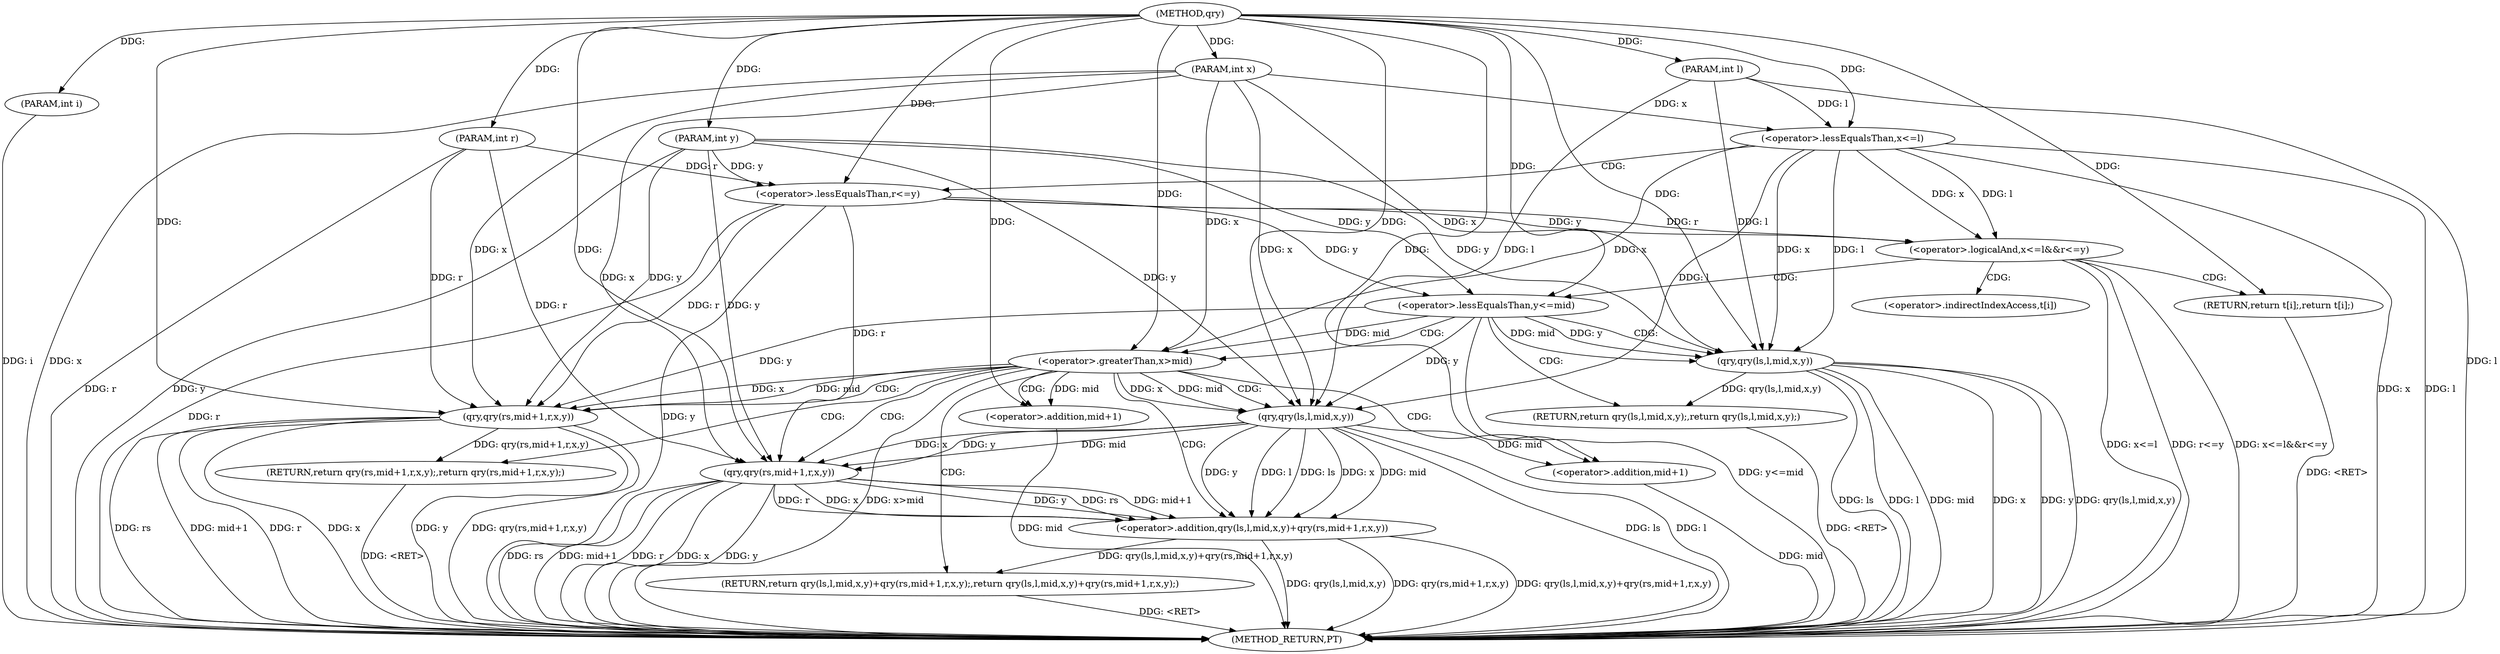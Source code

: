 digraph "qry" {  
"1000581" [label = "(METHOD,qry)" ]
"1000640" [label = "(METHOD_RETURN,PT)" ]
"1000582" [label = "(PARAM,int i)" ]
"1000583" [label = "(PARAM,int l)" ]
"1000584" [label = "(PARAM,int r)" ]
"1000585" [label = "(PARAM,int x)" ]
"1000586" [label = "(PARAM,int y)" ]
"1000624" [label = "(RETURN,return qry(ls,l,mid,x,y)+qry(rs,mid+1,r,x,y);,return qry(ls,l,mid,x,y)+qry(rs,mid+1,r,x,y);)" ]
"1000589" [label = "(<operator>.logicalAnd,x<=l&&r<=y)" ]
"1000596" [label = "(RETURN,return t[i];,return t[i];)" ]
"1000601" [label = "(<operator>.lessEqualsThan,y<=mid)" ]
"1000604" [label = "(RETURN,return qry(ls,l,mid,x,y);,return qry(ls,l,mid,x,y);)" ]
"1000612" [label = "(<operator>.greaterThan,x>mid)" ]
"1000615" [label = "(RETURN,return qry(rs,mid+1,r,x,y);,return qry(rs,mid+1,r,x,y);)" ]
"1000625" [label = "(<operator>.addition,qry(ls,l,mid,x,y)+qry(rs,mid+1,r,x,y))" ]
"1000605" [label = "(qry,qry(ls,l,mid,x,y))" ]
"1000616" [label = "(qry,qry(rs,mid+1,r,x,y))" ]
"1000590" [label = "(<operator>.lessEqualsThan,x<=l)" ]
"1000593" [label = "(<operator>.lessEqualsThan,r<=y)" ]
"1000626" [label = "(qry,qry(ls,l,mid,x,y))" ]
"1000632" [label = "(qry,qry(rs,mid+1,r,x,y))" ]
"1000618" [label = "(<operator>.addition,mid+1)" ]
"1000634" [label = "(<operator>.addition,mid+1)" ]
"1000597" [label = "(<operator>.indirectIndexAccess,t[i])" ]
  "1000604" -> "1000640"  [ label = "DDG: <RET>"] 
  "1000582" -> "1000640"  [ label = "DDG: i"] 
  "1000583" -> "1000640"  [ label = "DDG: l"] 
  "1000584" -> "1000640"  [ label = "DDG: r"] 
  "1000585" -> "1000640"  [ label = "DDG: x"] 
  "1000586" -> "1000640"  [ label = "DDG: y"] 
  "1000590" -> "1000640"  [ label = "DDG: x"] 
  "1000590" -> "1000640"  [ label = "DDG: l"] 
  "1000589" -> "1000640"  [ label = "DDG: x<=l"] 
  "1000593" -> "1000640"  [ label = "DDG: r"] 
  "1000593" -> "1000640"  [ label = "DDG: y"] 
  "1000589" -> "1000640"  [ label = "DDG: r<=y"] 
  "1000589" -> "1000640"  [ label = "DDG: x<=l&&r<=y"] 
  "1000601" -> "1000640"  [ label = "DDG: y<=mid"] 
  "1000612" -> "1000640"  [ label = "DDG: x>mid"] 
  "1000626" -> "1000640"  [ label = "DDG: ls"] 
  "1000626" -> "1000640"  [ label = "DDG: l"] 
  "1000625" -> "1000640"  [ label = "DDG: qry(ls,l,mid,x,y)"] 
  "1000632" -> "1000640"  [ label = "DDG: rs"] 
  "1000634" -> "1000640"  [ label = "DDG: mid"] 
  "1000632" -> "1000640"  [ label = "DDG: mid+1"] 
  "1000632" -> "1000640"  [ label = "DDG: r"] 
  "1000632" -> "1000640"  [ label = "DDG: x"] 
  "1000632" -> "1000640"  [ label = "DDG: y"] 
  "1000625" -> "1000640"  [ label = "DDG: qry(rs,mid+1,r,x,y)"] 
  "1000625" -> "1000640"  [ label = "DDG: qry(ls,l,mid,x,y)+qry(rs,mid+1,r,x,y)"] 
  "1000616" -> "1000640"  [ label = "DDG: rs"] 
  "1000618" -> "1000640"  [ label = "DDG: mid"] 
  "1000616" -> "1000640"  [ label = "DDG: mid+1"] 
  "1000616" -> "1000640"  [ label = "DDG: r"] 
  "1000616" -> "1000640"  [ label = "DDG: x"] 
  "1000616" -> "1000640"  [ label = "DDG: y"] 
  "1000616" -> "1000640"  [ label = "DDG: qry(rs,mid+1,r,x,y)"] 
  "1000605" -> "1000640"  [ label = "DDG: ls"] 
  "1000605" -> "1000640"  [ label = "DDG: l"] 
  "1000605" -> "1000640"  [ label = "DDG: mid"] 
  "1000605" -> "1000640"  [ label = "DDG: x"] 
  "1000605" -> "1000640"  [ label = "DDG: y"] 
  "1000605" -> "1000640"  [ label = "DDG: qry(ls,l,mid,x,y)"] 
  "1000624" -> "1000640"  [ label = "DDG: <RET>"] 
  "1000596" -> "1000640"  [ label = "DDG: <RET>"] 
  "1000615" -> "1000640"  [ label = "DDG: <RET>"] 
  "1000581" -> "1000582"  [ label = "DDG: "] 
  "1000581" -> "1000583"  [ label = "DDG: "] 
  "1000581" -> "1000584"  [ label = "DDG: "] 
  "1000581" -> "1000585"  [ label = "DDG: "] 
  "1000581" -> "1000586"  [ label = "DDG: "] 
  "1000625" -> "1000624"  [ label = "DDG: qry(ls,l,mid,x,y)+qry(rs,mid+1,r,x,y)"] 
  "1000581" -> "1000596"  [ label = "DDG: "] 
  "1000605" -> "1000604"  [ label = "DDG: qry(ls,l,mid,x,y)"] 
  "1000616" -> "1000615"  [ label = "DDG: qry(rs,mid+1,r,x,y)"] 
  "1000626" -> "1000625"  [ label = "DDG: y"] 
  "1000626" -> "1000625"  [ label = "DDG: l"] 
  "1000626" -> "1000625"  [ label = "DDG: ls"] 
  "1000626" -> "1000625"  [ label = "DDG: x"] 
  "1000626" -> "1000625"  [ label = "DDG: mid"] 
  "1000632" -> "1000625"  [ label = "DDG: x"] 
  "1000632" -> "1000625"  [ label = "DDG: y"] 
  "1000632" -> "1000625"  [ label = "DDG: rs"] 
  "1000632" -> "1000625"  [ label = "DDG: mid+1"] 
  "1000632" -> "1000625"  [ label = "DDG: r"] 
  "1000590" -> "1000589"  [ label = "DDG: x"] 
  "1000590" -> "1000589"  [ label = "DDG: l"] 
  "1000593" -> "1000589"  [ label = "DDG: y"] 
  "1000593" -> "1000589"  [ label = "DDG: r"] 
  "1000593" -> "1000601"  [ label = "DDG: y"] 
  "1000586" -> "1000601"  [ label = "DDG: y"] 
  "1000581" -> "1000601"  [ label = "DDG: "] 
  "1000590" -> "1000612"  [ label = "DDG: x"] 
  "1000585" -> "1000612"  [ label = "DDG: x"] 
  "1000581" -> "1000612"  [ label = "DDG: "] 
  "1000601" -> "1000612"  [ label = "DDG: mid"] 
  "1000585" -> "1000590"  [ label = "DDG: x"] 
  "1000581" -> "1000590"  [ label = "DDG: "] 
  "1000583" -> "1000590"  [ label = "DDG: l"] 
  "1000584" -> "1000593"  [ label = "DDG: r"] 
  "1000581" -> "1000593"  [ label = "DDG: "] 
  "1000586" -> "1000593"  [ label = "DDG: y"] 
  "1000581" -> "1000605"  [ label = "DDG: "] 
  "1000590" -> "1000605"  [ label = "DDG: x"] 
  "1000585" -> "1000605"  [ label = "DDG: x"] 
  "1000590" -> "1000605"  [ label = "DDG: l"] 
  "1000583" -> "1000605"  [ label = "DDG: l"] 
  "1000601" -> "1000605"  [ label = "DDG: mid"] 
  "1000601" -> "1000605"  [ label = "DDG: y"] 
  "1000586" -> "1000605"  [ label = "DDG: y"] 
  "1000581" -> "1000616"  [ label = "DDG: "] 
  "1000593" -> "1000616"  [ label = "DDG: r"] 
  "1000584" -> "1000616"  [ label = "DDG: r"] 
  "1000601" -> "1000616"  [ label = "DDG: y"] 
  "1000586" -> "1000616"  [ label = "DDG: y"] 
  "1000612" -> "1000616"  [ label = "DDG: x"] 
  "1000585" -> "1000616"  [ label = "DDG: x"] 
  "1000612" -> "1000616"  [ label = "DDG: mid"] 
  "1000581" -> "1000626"  [ label = "DDG: "] 
  "1000601" -> "1000626"  [ label = "DDG: y"] 
  "1000586" -> "1000626"  [ label = "DDG: y"] 
  "1000590" -> "1000626"  [ label = "DDG: l"] 
  "1000583" -> "1000626"  [ label = "DDG: l"] 
  "1000612" -> "1000626"  [ label = "DDG: x"] 
  "1000585" -> "1000626"  [ label = "DDG: x"] 
  "1000612" -> "1000626"  [ label = "DDG: mid"] 
  "1000581" -> "1000632"  [ label = "DDG: "] 
  "1000626" -> "1000632"  [ label = "DDG: x"] 
  "1000585" -> "1000632"  [ label = "DDG: x"] 
  "1000626" -> "1000632"  [ label = "DDG: y"] 
  "1000586" -> "1000632"  [ label = "DDG: y"] 
  "1000626" -> "1000632"  [ label = "DDG: mid"] 
  "1000593" -> "1000632"  [ label = "DDG: r"] 
  "1000584" -> "1000632"  [ label = "DDG: r"] 
  "1000612" -> "1000618"  [ label = "DDG: mid"] 
  "1000581" -> "1000618"  [ label = "DDG: "] 
  "1000626" -> "1000634"  [ label = "DDG: mid"] 
  "1000581" -> "1000634"  [ label = "DDG: "] 
  "1000589" -> "1000596"  [ label = "CDG: "] 
  "1000589" -> "1000601"  [ label = "CDG: "] 
  "1000589" -> "1000597"  [ label = "CDG: "] 
  "1000601" -> "1000612"  [ label = "CDG: "] 
  "1000601" -> "1000605"  [ label = "CDG: "] 
  "1000601" -> "1000604"  [ label = "CDG: "] 
  "1000612" -> "1000624"  [ label = "CDG: "] 
  "1000612" -> "1000625"  [ label = "CDG: "] 
  "1000612" -> "1000618"  [ label = "CDG: "] 
  "1000612" -> "1000632"  [ label = "CDG: "] 
  "1000612" -> "1000626"  [ label = "CDG: "] 
  "1000612" -> "1000616"  [ label = "CDG: "] 
  "1000612" -> "1000615"  [ label = "CDG: "] 
  "1000612" -> "1000634"  [ label = "CDG: "] 
  "1000590" -> "1000593"  [ label = "CDG: "] 
}
